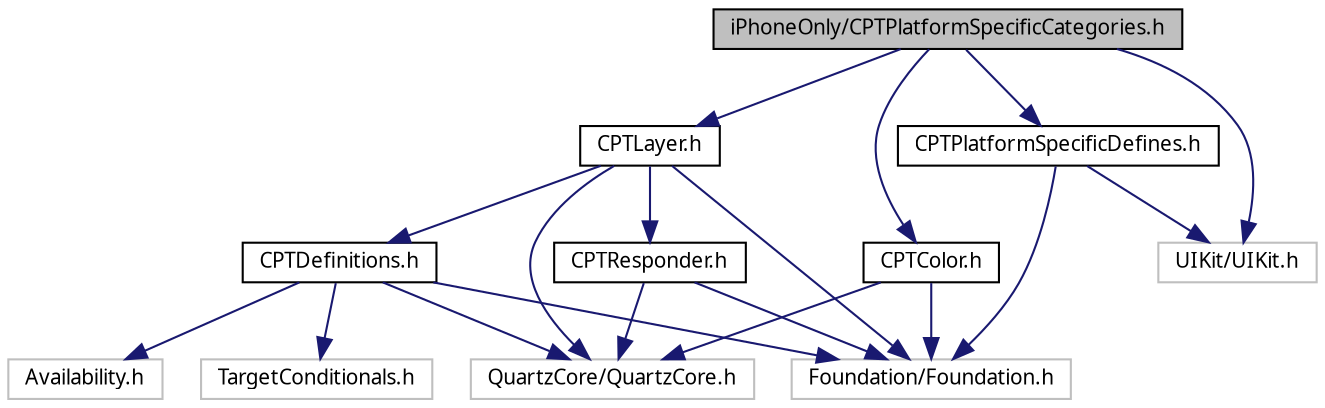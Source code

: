 digraph G
{
  bgcolor="transparent";
  edge [fontname="Lucinda Grande",fontsize="10",labelfontname="Lucinda Grande",labelfontsize="10"];
  node [fontname="Lucinda Grande",fontsize="10",shape=record];
  Node1 [label="iPhoneOnly/CPTPlatformSpecificCategories.h",height=0.2,width=0.4,color="black", fillcolor="grey75", style="filled" fontcolor="black"];
  Node1 -> Node2 [color="midnightblue",fontsize="10",style="solid",fontname="Lucinda Grande"];
  Node2 [label="CPTColor.h",height=0.2,width=0.4,color="black",URL="$_c_p_t_color_8h.html"];
  Node2 -> Node3 [color="midnightblue",fontsize="10",style="solid",fontname="Lucinda Grande"];
  Node3 [label="QuartzCore/QuartzCore.h",height=0.2,width=0.4,color="grey75"];
  Node2 -> Node4 [color="midnightblue",fontsize="10",style="solid",fontname="Lucinda Grande"];
  Node4 [label="Foundation/Foundation.h",height=0.2,width=0.4,color="grey75"];
  Node1 -> Node5 [color="midnightblue",fontsize="10",style="solid",fontname="Lucinda Grande"];
  Node5 [label="CPTLayer.h",height=0.2,width=0.4,color="black",URL="$_c_p_t_layer_8h.html"];
  Node5 -> Node6 [color="midnightblue",fontsize="10",style="solid",fontname="Lucinda Grande"];
  Node6 [label="CPTResponder.h",height=0.2,width=0.4,color="black",URL="$_c_p_t_responder_8h.html"];
  Node6 -> Node3 [color="midnightblue",fontsize="10",style="solid",fontname="Lucinda Grande"];
  Node6 -> Node4 [color="midnightblue",fontsize="10",style="solid",fontname="Lucinda Grande"];
  Node5 -> Node4 [color="midnightblue",fontsize="10",style="solid",fontname="Lucinda Grande"];
  Node5 -> Node3 [color="midnightblue",fontsize="10",style="solid",fontname="Lucinda Grande"];
  Node5 -> Node7 [color="midnightblue",fontsize="10",style="solid",fontname="Lucinda Grande"];
  Node7 [label="CPTDefinitions.h",height=0.2,width=0.4,color="black",URL="$_c_p_t_definitions_8h.html"];
  Node7 -> Node3 [color="midnightblue",fontsize="10",style="solid",fontname="Lucinda Grande"];
  Node7 -> Node8 [color="midnightblue",fontsize="10",style="solid",fontname="Lucinda Grande"];
  Node8 [label="Availability.h",height=0.2,width=0.4,color="grey75"];
  Node7 -> Node9 [color="midnightblue",fontsize="10",style="solid",fontname="Lucinda Grande"];
  Node9 [label="TargetConditionals.h",height=0.2,width=0.4,color="grey75"];
  Node7 -> Node4 [color="midnightblue",fontsize="10",style="solid",fontname="Lucinda Grande"];
  Node1 -> Node10 [color="midnightblue",fontsize="10",style="solid",fontname="Lucinda Grande"];
  Node10 [label="CPTPlatformSpecificDefines.h",height=0.2,width=0.4,color="black",URL="$_c_p_t_platform_specific_defines_8h.html"];
  Node10 -> Node11 [color="midnightblue",fontsize="10",style="solid",fontname="Lucinda Grande"];
  Node11 [label="UIKit/UIKit.h",height=0.2,width=0.4,color="grey75"];
  Node10 -> Node4 [color="midnightblue",fontsize="10",style="solid",fontname="Lucinda Grande"];
  Node1 -> Node11 [color="midnightblue",fontsize="10",style="solid",fontname="Lucinda Grande"];
}
